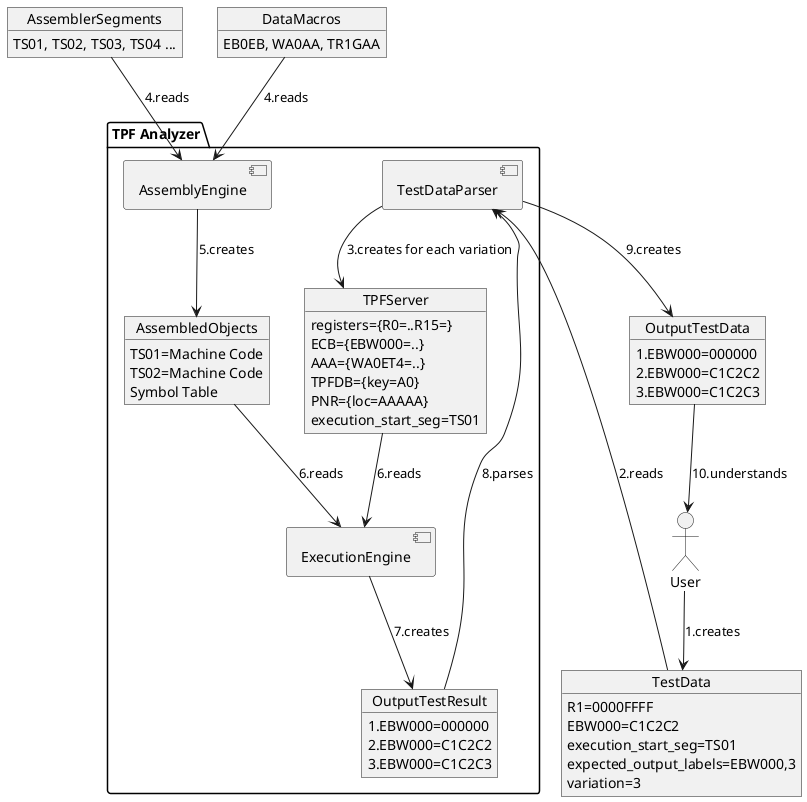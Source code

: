 @startuml
allow_mixing


object TestData {
    R1=0000FFFF
    EBW000=C1C2C2
    execution_start_seg=TS01
    expected_output_labels=EBW000,3
    variation=3
}

object AssemblerSegments {
    TS01, TS02, TS03, TS04 ...
}
object DataMacros {
    EB0EB, WA0AA, TR1GAA
}

object OutputTestData {
    1.EBW000=000000
    2.EBW000=C1C2C2
    3.EBW000=C1C2C3
}

actor User


User --> TestData : 1.creates
OutputTestData --> User: 10.understands

package "TPF Analyzer" {
    component TestDataParser
    component ExecutionEngine
    component AssemblyEngine
    object TPFServer {
        registers={R0=..R15=}
        ECB={EBW000=..}
        AAA={WA0ET4=..}
        TPFDB={key=A0}
        PNR={loc=AAAAA}
        execution_start_seg=TS01
    }
    object AssembledObjects {
        TS01=Machine Code
        TS02=Machine Code
        Symbol Table
    }
    object OutputTestResult {
        1.EBW000=000000
        2.EBW000=C1C2C2
        3.EBW000=C1C2C3
    }
    TestData --> TestDataParser : 2.reads
    TestDataParser --> TPFServer : 3.creates for each variation
    AssemblerSegments --> AssemblyEngine : 4.reads
    DataMacros --> AssemblyEngine : 4.reads
    AssemblyEngine --> AssembledObjects : 5.creates
    AssembledObjects --> ExecutionEngine : 6.reads
    TPFServer --> ExecutionEngine : 6.reads
    ExecutionEngine --> OutputTestResult : 7.creates
    OutputTestResult --> TestDataParser : 8.parses
    TestDataParser --> OutputTestData : 9.creates
}
@enduml